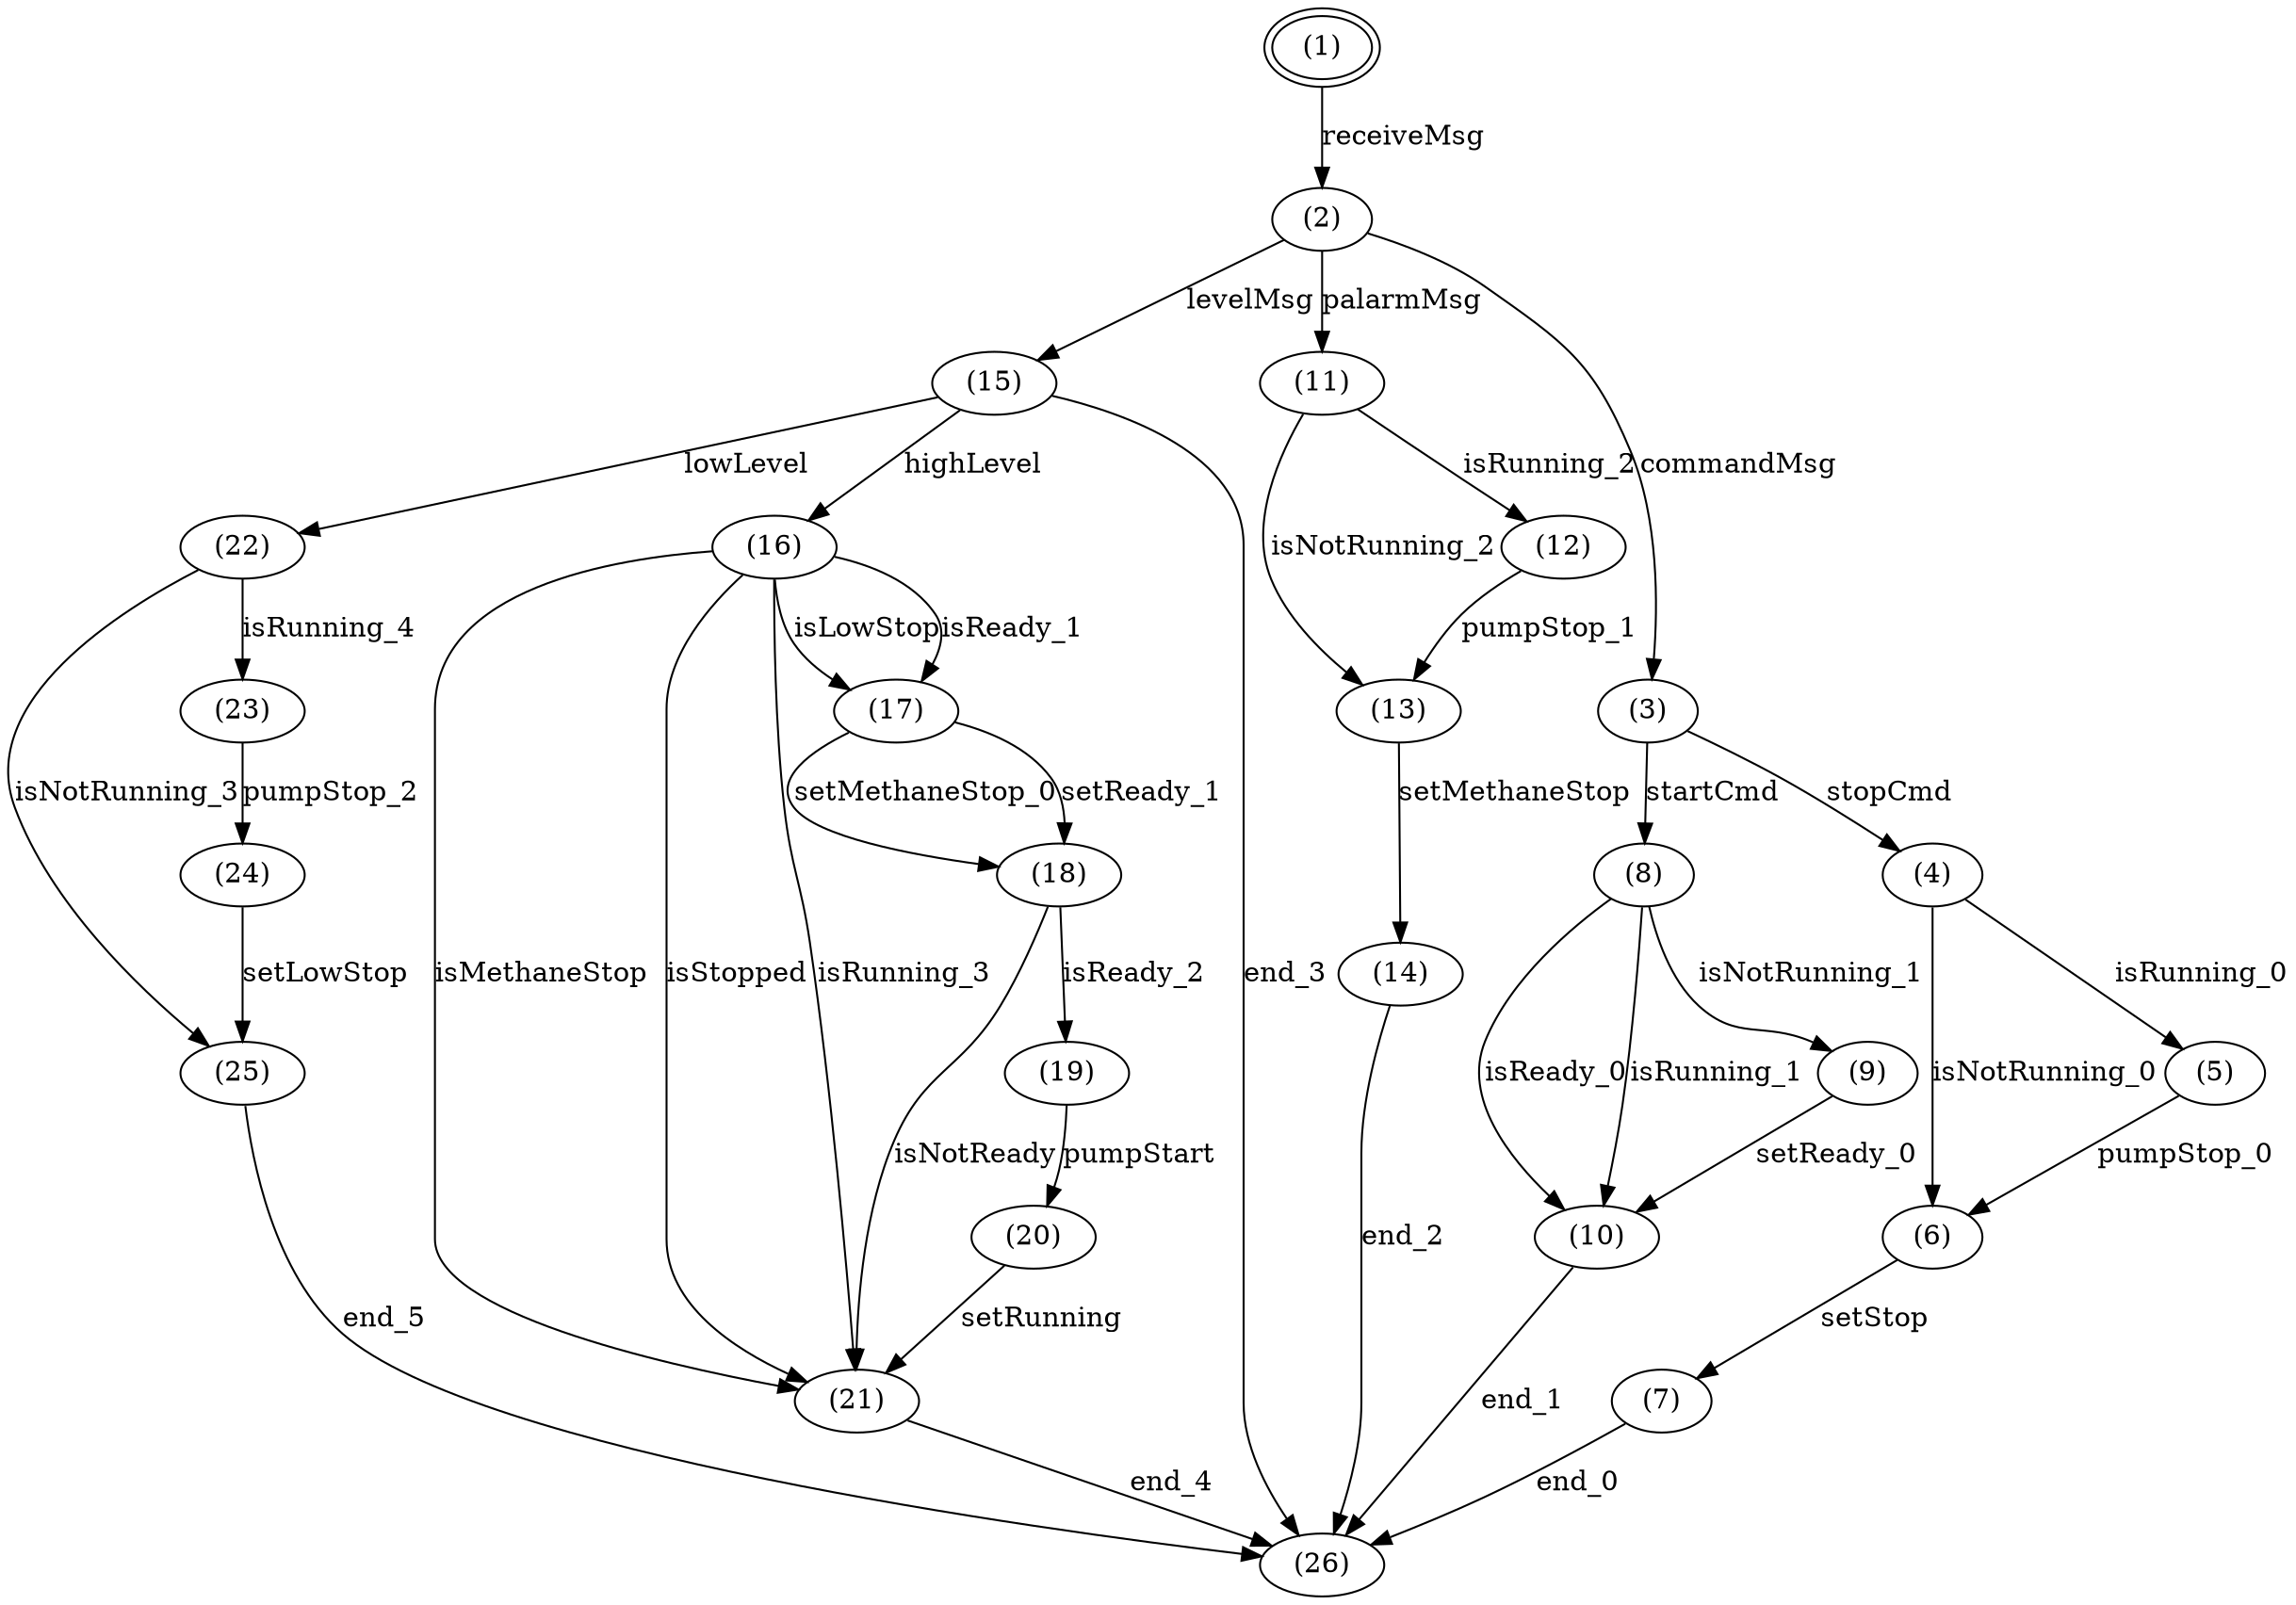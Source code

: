 digraph G {
center = TRUE;
mclimit = 10.0;
nodesep = 0.05;
node [ width=0.25, height=0.25, label="" ];
s0 [ peripheries=2 ];
s0 [label="(1)"];
s1 [label="(2)"];
s2 [label="(15)"];
s3 [label="(11)"];
s4 [label="(3)"];
s5 [label="(22)"];
s6 [label="(16)"];
s7 [label="(26)"];
s8 [label="(13)"];
s9 [label="(12)"];
s10 [label="(8)"];
s11 [label="(4)"];
s12 [label="(25)"];
s13 [label="(23)"];
s14 [label="(21)"];
s15 [label="(17)"];
s16 [label="(14)"];
s17 [label="(10)"];
s18 [label="(9)"];
s19 [label="(6)"];
s20 [label="(5)"];
s21 [label="(24)"];
s22 [label="(18)"];
s23 [label="(7)"];
s24 [label="(19)"];
s25 [label="(20)"];
s0->s1[label="receiveMsg"];
s1->s2[label="levelMsg"];
s1->s3[label="palarmMsg"];
s1->s4[label="commandMsg"];
s2->s5[label="lowLevel"];
s2->s6[label="highLevel"];
s2->s7[label="end_3"];
s3->s8[label="isNotRunning_2"];
s3->s9[label="isRunning_2"];
s4->s10[label="startCmd"];
s4->s11[label="stopCmd"];
s5->s12[label="isNotRunning_3"];
s5->s13[label="isRunning_4"];
s6->s14[label="isMethaneStop"];
s6->s14[label="isStopped"];
s6->s14[label="isRunning_3"];
s6->s15[label="isLowStop"];
s6->s15[label="isReady_1"];
s8->s16[label="setMethaneStop"];
s9->s8[label="pumpStop_1"];
s10->s17[label="isReady_0"];
s10->s17[label="isRunning_1"];
s10->s18[label="isNotRunning_1"];
s11->s19[label="isNotRunning_0"];
s11->s20[label="isRunning_0"];
s12->s7[label="end_5"];
s13->s21[label="pumpStop_2"];
s14->s7[label="end_4"];
s15->s22[label="setMethaneStop_0"];
s15->s22[label="setReady_1"];
s16->s7[label="end_2"];
s17->s7[label="end_1"];
s18->s17[label="setReady_0"];
s19->s23[label="setStop"];
s20->s19[label="pumpStop_0"];
s21->s12[label="setLowStop"];
s22->s14[label="isNotReady"];
s22->s24[label="isReady_2"];
s23->s7[label="end_0"];
s24->s25[label="pumpStart"];
s25->s14[label="setRunning"];
}
